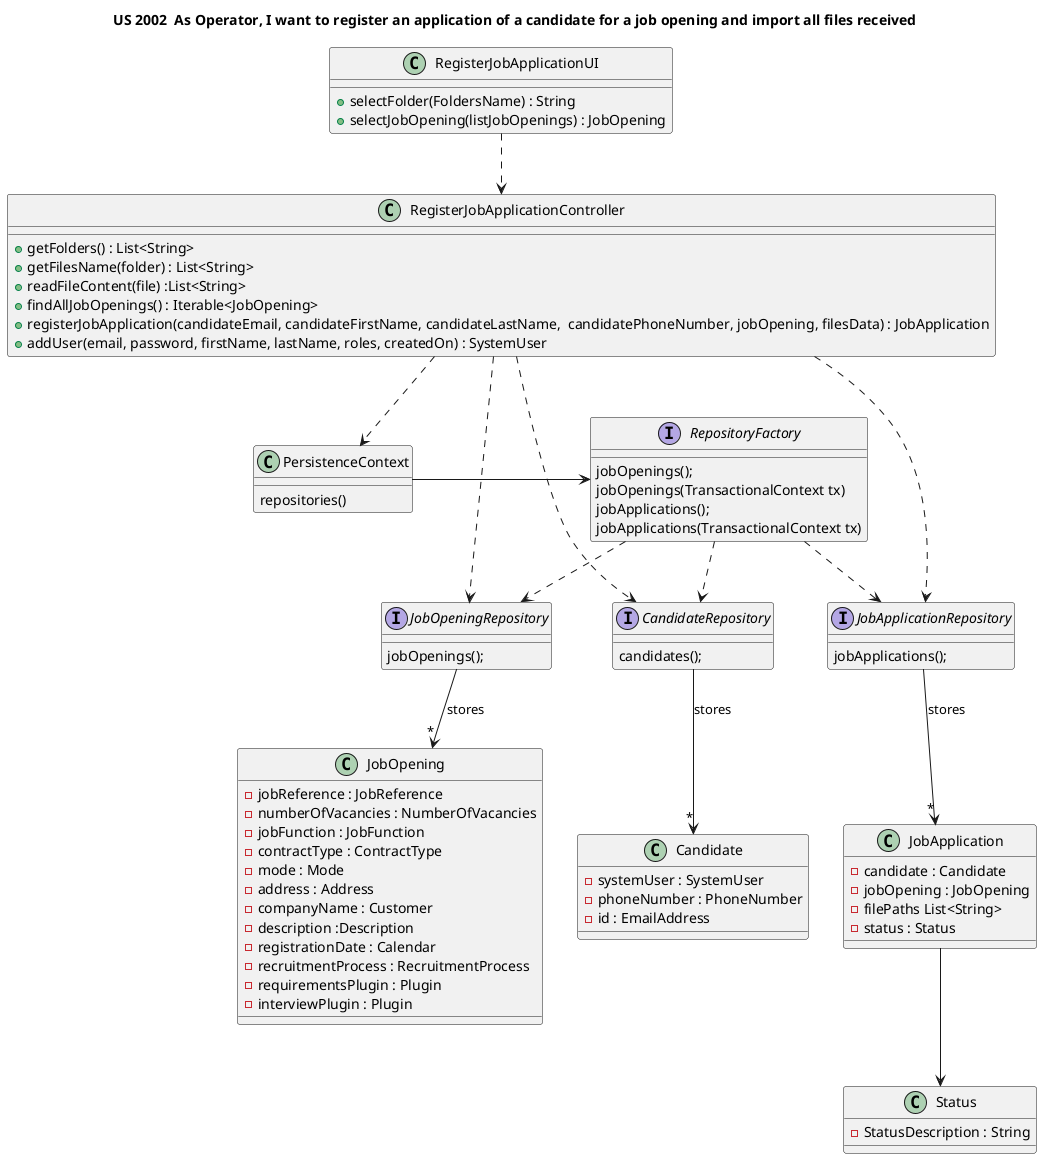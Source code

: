 @startuml

title "US 2002  As Operator, I want to register an application of a candidate for a job opening and import all files received"


class "RegisterJobApplicationUI" as UI{
    +selectFolder(FoldersName) : String
    +selectJobOpening(listJobOpenings) : JobOpening
}

class PersistenceContext{
    repositories()
}

class "RegisterJobApplicationController" as Controller{
    +getFolders() : List<String>
    +getFilesName(folder) : List<String>
    +readFileContent(file) :List<String>
    +findAllJobOpenings() : Iterable<JobOpening>
    +registerJobApplication(candidateEmail, candidateFirstName, candidateLastName,  candidatePhoneNumber, jobOpening, filesData) : JobApplication
    +addUser(email, password, firstName, lastName, roles, createdOn) : SystemUser

}

interface "RepositoryFactory" as Factory{
    jobOpenings();
    jobOpenings(TransactionalContext tx)
    jobApplications();
    jobApplications(TransactionalContext tx)
}


interface JobOpeningRepository{
    jobOpenings();
}

interface JobApplicationRepository{
    jobApplications();
}

interface CandidateRepository{
    candidates();
}

class JobApplication{
    - candidate : Candidate
    - jobOpening : JobOpening
    - filePaths List<String>
    - status : Status
}


class Status {
    - StatusDescription : String
}




class Candidate{
    - systemUser : SystemUser
    - phoneNumber : PhoneNumber
    - id : EmailAddress
}

class JobOpening {
    -jobReference : JobReference
    -numberOfVacancies : NumberOfVacancies
    -jobFunction : JobFunction
    -contractType : ContractType
    -mode : Mode
    -address : Address
    -companyName : Customer
    -description :Description
    -registrationDate : Calendar
    -recruitmentProcess : RecruitmentProcess
    -requirementsPlugin : Plugin
    -interviewPlugin : Plugin

}





UI ..> Controller
Controller ..> PersistenceContext
PersistenceContext->Factory

Factory ..> JobOpeningRepository
Factory ..> JobApplicationRepository
Factory ..> CandidateRepository

JobOpeningRepository --> "*" JobOpening :stores
JobApplicationRepository --> "*" JobApplication :stores
CandidateRepository --> "*" Candidate :stores

Controller ..> JobOpeningRepository
Controller ..> JobApplicationRepository
Controller ..> CandidateRepository

JobApplication--> Status



@enduml